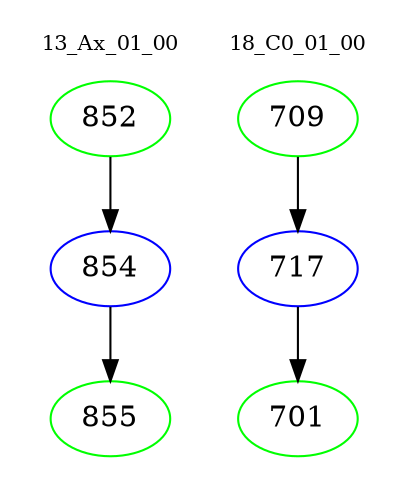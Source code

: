 digraph{
subgraph cluster_0 {
color = white
label = "13_Ax_01_00";
fontsize=10;
T0_852 [label="852", color="green"]
T0_852 -> T0_854 [color="black"]
T0_854 [label="854", color="blue"]
T0_854 -> T0_855 [color="black"]
T0_855 [label="855", color="green"]
}
subgraph cluster_1 {
color = white
label = "18_C0_01_00";
fontsize=10;
T1_709 [label="709", color="green"]
T1_709 -> T1_717 [color="black"]
T1_717 [label="717", color="blue"]
T1_717 -> T1_701 [color="black"]
T1_701 [label="701", color="green"]
}
}
